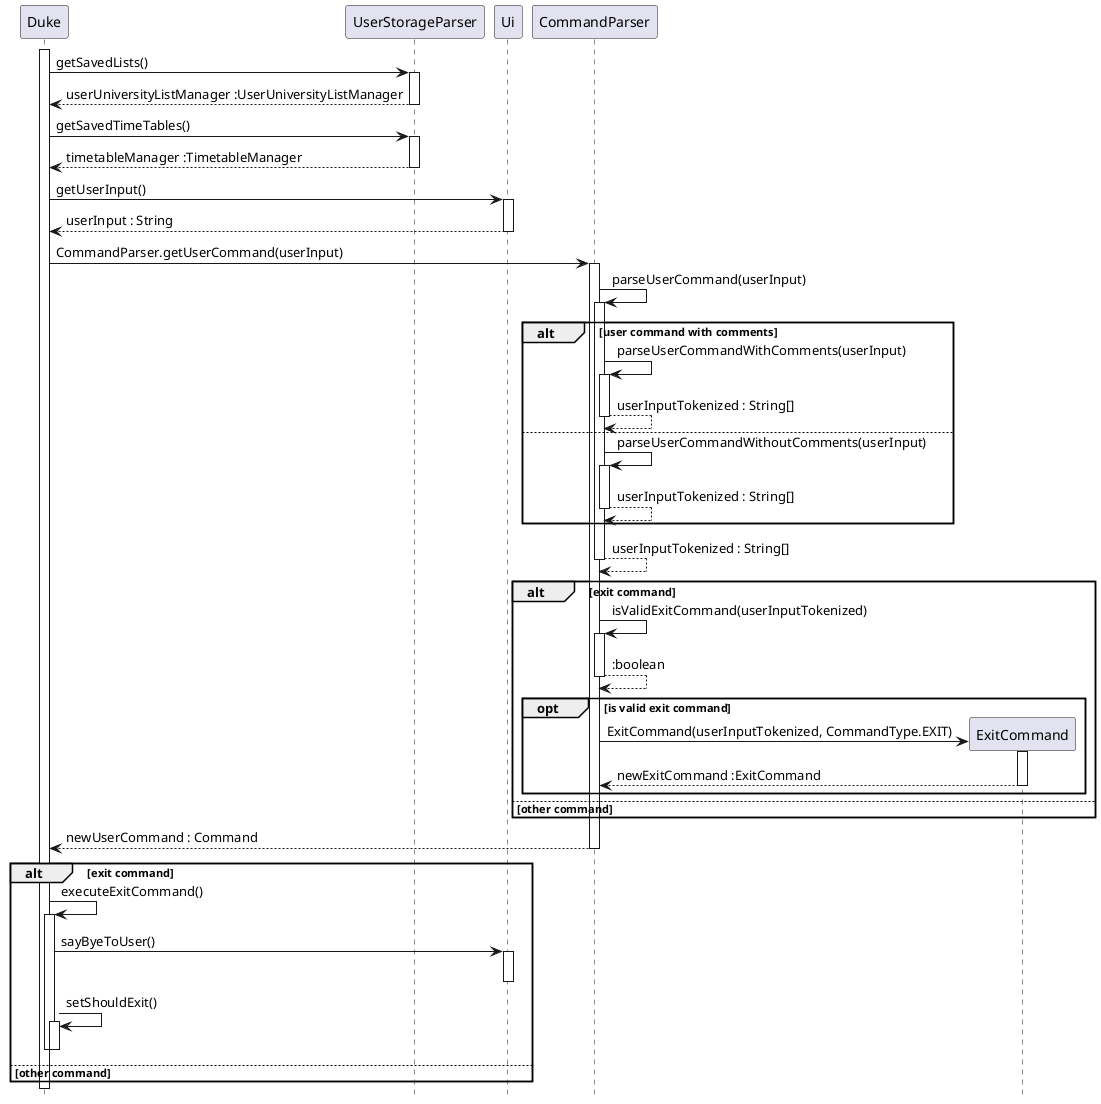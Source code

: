 @startuml

activate Duke

hide footbox

Duke -> UserStorageParser : getSavedLists()
activate UserStorageParser

UserStorageParser --> Duke : userUniversityListManager :UserUniversityListManager
deactivate UserStorageParser

Duke -> UserStorageParser : getSavedTimeTables()
activate UserStorageParser

UserStorageParser --> Duke : timetableManager :TimetableManager
deactivate UserStorageParser

Duke -> Ui : getUserInput()
activate Ui

Ui --> Duke : userInput : String
deactivate Ui

Duke -> CommandParser : CommandParser.getUserCommand(userInput)
activate CommandParser

CommandParser -> CommandParser : parseUserCommand(userInput)
activate CommandParser

alt user command with comments
    CommandParser -> CommandParser : parseUserCommandWithComments(userInput)
    activate CommandParser

    CommandParser --> CommandParser : userInputTokenized : String[]
    deactivate CommandParser

else
    CommandParser -> CommandParser : parseUserCommandWithoutComments(userInput)
    activate CommandParser

    CommandParser --> CommandParser : userInputTokenized : String[]
    deactivate CommandParser 
end

CommandParser --> CommandParser : userInputTokenized : String[]
deactivate CommandParser

alt exit command

    CommandParser -> CommandParser : isValidExitCommand(userInputTokenized)
    activate CommandParser

    CommandParser --> CommandParser : :boolean
    deactivate CommandParser

    opt is valid exit command

        create ExitCommand
        CommandParser -> ExitCommand : ExitCommand(userInputTokenized, CommandType.EXIT)
        activate ExitCommand

        ExitCommand --> CommandParser : newExitCommand :ExitCommand
        deactivate ExitCommand
    end

else other command

end

CommandParser --> Duke : newUserCommand : Command
deactivate CommandParser

alt exit command

Duke -> Duke : executeExitCommand()
activate Duke

   Duke -> Ui : sayByeToUser()
   activate Ui

   deactivate Ui

   Duke -> Duke : setShouldExit()
   activate Duke

   deactivate Duke

deactivate Duke
else other command
end
deactivate Duke

@enduml